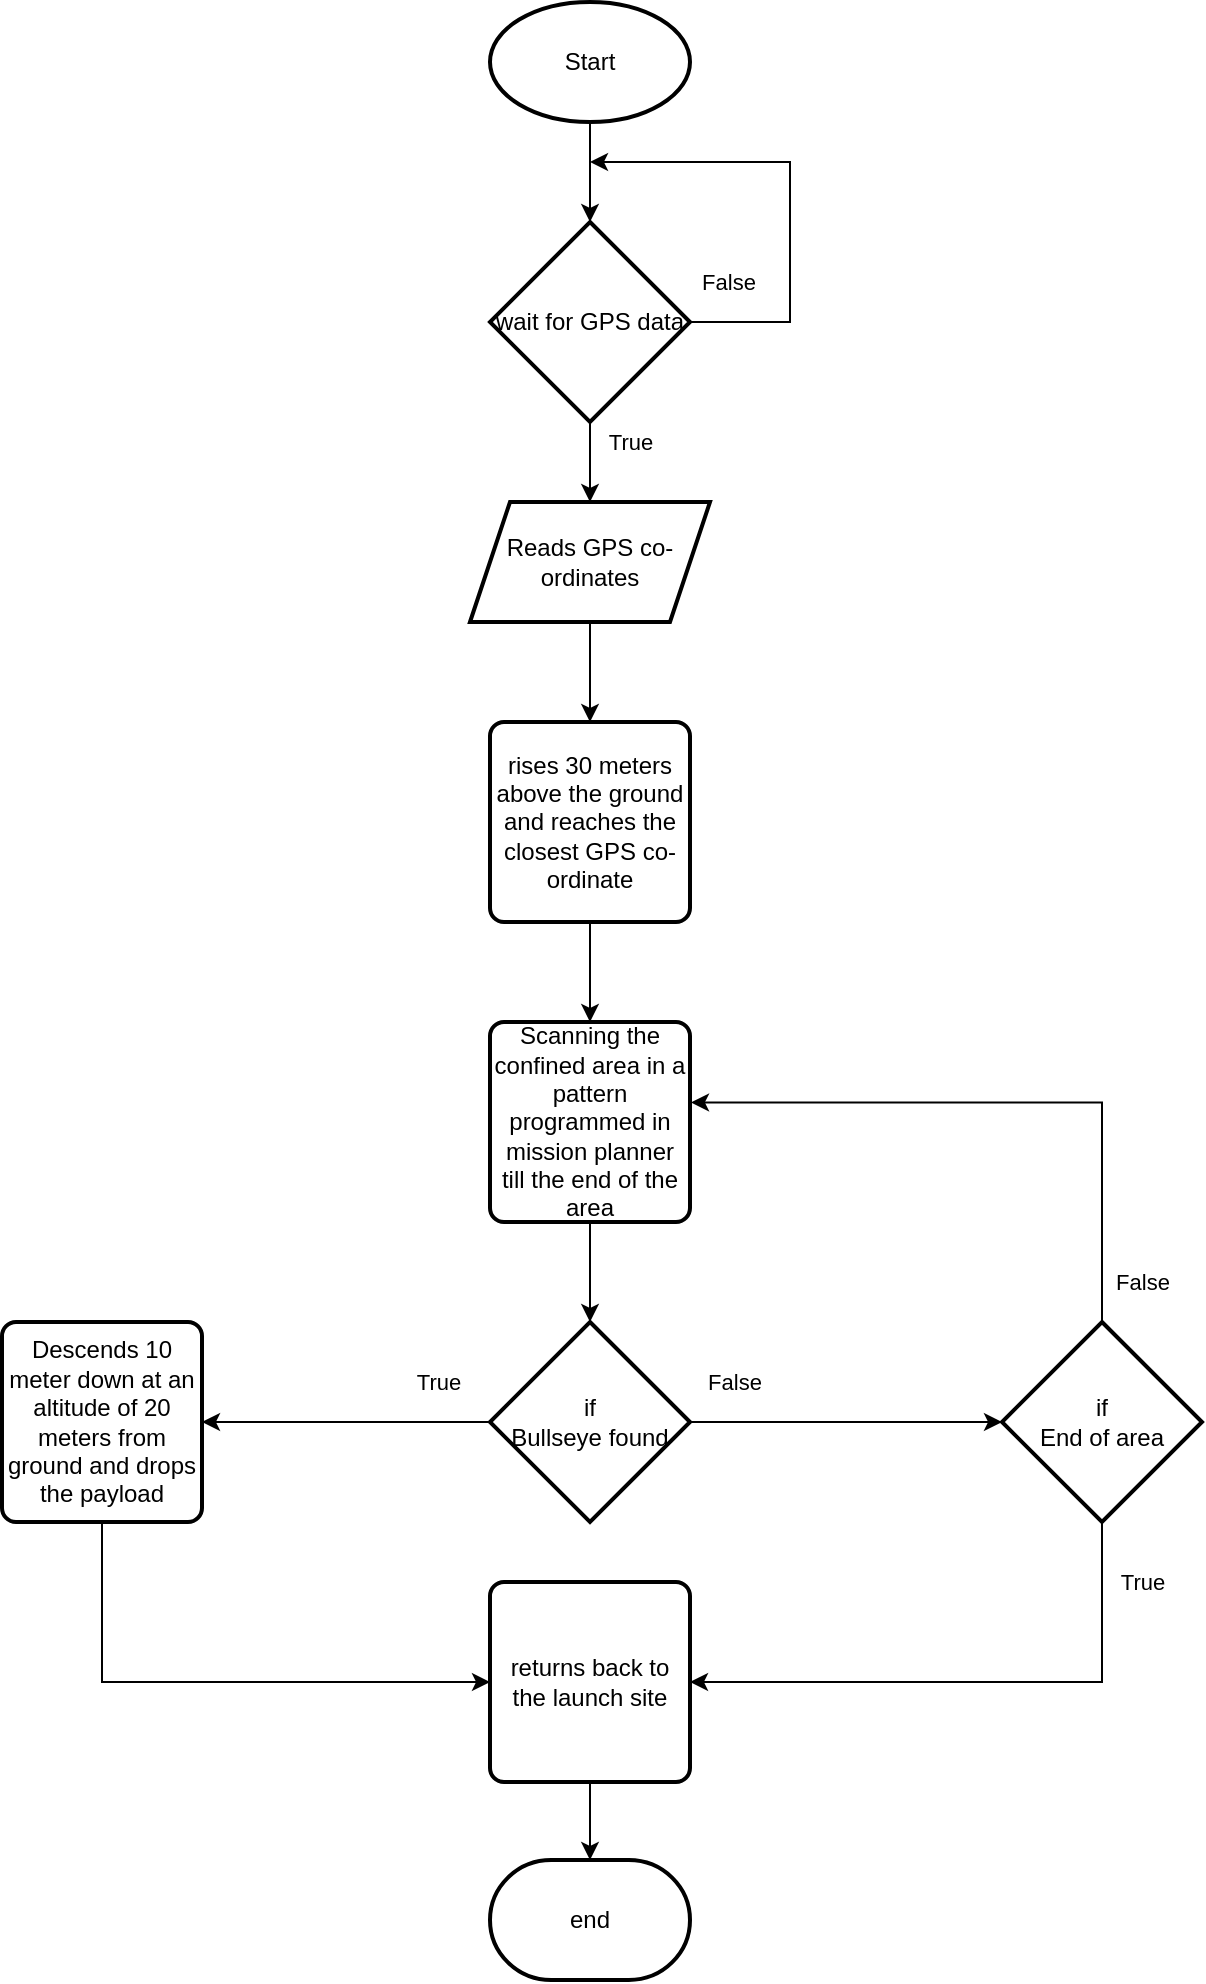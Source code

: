 <mxfile version="19.0.3" type="github">
  <diagram id="MpDYNdVOITt3DCFKjYNN" name="Page-1">
    <mxGraphModel dx="788" dy="434" grid="1" gridSize="10" guides="1" tooltips="1" connect="1" arrows="1" fold="1" page="1" pageScale="1" pageWidth="827" pageHeight="1169" math="0" shadow="0">
      <root>
        <mxCell id="0" />
        <mxCell id="1" parent="0" />
        <mxCell id="eqLPgTAr0_EnZ2apYkRN-5" value="True" style="edgeStyle=orthogonalEdgeStyle;rounded=0;orthogonalLoop=1;jettySize=auto;html=1;startArrow=none;" parent="1" source="eqLPgTAr0_EnZ2apYkRN-40" target="eqLPgTAr0_EnZ2apYkRN-4" edge="1">
          <mxGeometry x="-0.5" y="20" relative="1" as="geometry">
            <mxPoint x="414" y="190" as="sourcePoint" />
            <mxPoint as="offset" />
          </mxGeometry>
        </mxCell>
        <mxCell id="eqLPgTAr0_EnZ2apYkRN-7" value="" style="edgeStyle=orthogonalEdgeStyle;rounded=0;orthogonalLoop=1;jettySize=auto;html=1;entryX=0.5;entryY=0;entryDx=0;entryDy=0;" parent="1" source="eqLPgTAr0_EnZ2apYkRN-4" edge="1" target="eqLPgTAr0_EnZ2apYkRN-24">
          <mxGeometry relative="1" as="geometry">
            <mxPoint x="414" y="390" as="targetPoint" />
          </mxGeometry>
        </mxCell>
        <mxCell id="eqLPgTAr0_EnZ2apYkRN-4" value="Reads GPS co-ordinates" style="shape=parallelogram;perimeter=parallelogramPerimeter;whiteSpace=wrap;html=1;fixedSize=1;strokeWidth=2;" parent="1" vertex="1">
          <mxGeometry x="354" y="260" width="120" height="60" as="geometry" />
        </mxCell>
        <mxCell id="eqLPgTAr0_EnZ2apYkRN-42" value="" style="edgeStyle=orthogonalEdgeStyle;rounded=0;orthogonalLoop=1;jettySize=auto;html=1;" parent="1" source="eqLPgTAr0_EnZ2apYkRN-17" target="eqLPgTAr0_EnZ2apYkRN-40" edge="1">
          <mxGeometry relative="1" as="geometry" />
        </mxCell>
        <mxCell id="eqLPgTAr0_EnZ2apYkRN-17" value="Start" style="strokeWidth=2;html=1;shape=mxgraph.flowchart.start_1;whiteSpace=wrap;" parent="1" vertex="1">
          <mxGeometry x="364" y="10" width="100" height="60" as="geometry" />
        </mxCell>
        <mxCell id="eqLPgTAr0_EnZ2apYkRN-39" value="" style="edgeStyle=orthogonalEdgeStyle;rounded=0;orthogonalLoop=1;jettySize=auto;html=1;" parent="1" source="eqLPgTAr0_EnZ2apYkRN-18" target="eqLPgTAr0_EnZ2apYkRN-38" edge="1">
          <mxGeometry relative="1" as="geometry" />
        </mxCell>
        <mxCell id="eqLPgTAr0_EnZ2apYkRN-18" value="returns back to the launch site" style="rounded=1;whiteSpace=wrap;html=1;absoluteArcSize=1;arcSize=14;strokeWidth=2;" parent="1" vertex="1">
          <mxGeometry x="364" y="800" width="100" height="100" as="geometry" />
        </mxCell>
        <mxCell id="eqLPgTAr0_EnZ2apYkRN-56" style="edgeStyle=orthogonalEdgeStyle;rounded=0;orthogonalLoop=1;jettySize=auto;html=1;entryX=0.5;entryY=0;entryDx=0;entryDy=0;" parent="1" source="eqLPgTAr0_EnZ2apYkRN-24" edge="1" target="eqLPgTAr0_EnZ2apYkRN-34">
          <mxGeometry relative="1" as="geometry">
            <mxPoint x="414" y="560" as="targetPoint" />
          </mxGeometry>
        </mxCell>
        <mxCell id="eqLPgTAr0_EnZ2apYkRN-24" value="rises 30 meters above the ground and reaches the closest GPS co-ordinate" style="rounded=1;whiteSpace=wrap;html=1;absoluteArcSize=1;arcSize=14;strokeWidth=2;" parent="1" vertex="1">
          <mxGeometry x="364" y="370" width="100" height="100" as="geometry" />
        </mxCell>
        <mxCell id="eqLPgTAr0_EnZ2apYkRN-73" style="edgeStyle=orthogonalEdgeStyle;rounded=0;orthogonalLoop=1;jettySize=auto;html=1;entryX=0.5;entryY=0;entryDx=0;entryDy=0;entryPerimeter=0;" parent="1" source="eqLPgTAr0_EnZ2apYkRN-34" target="eqLPgTAr0_EnZ2apYkRN-66" edge="1">
          <mxGeometry relative="1" as="geometry" />
        </mxCell>
        <mxCell id="eqLPgTAr0_EnZ2apYkRN-34" value="Scanning the confined area in a pattern programmed in mission planner till the end of the area" style="rounded=1;whiteSpace=wrap;html=1;absoluteArcSize=1;arcSize=14;strokeWidth=2;" parent="1" vertex="1">
          <mxGeometry x="364" y="520" width="100" height="100" as="geometry" />
        </mxCell>
        <mxCell id="eqLPgTAr0_EnZ2apYkRN-38" value="end" style="strokeWidth=2;html=1;shape=mxgraph.flowchart.terminator;whiteSpace=wrap;" parent="1" vertex="1">
          <mxGeometry x="364" y="939" width="100" height="60" as="geometry" />
        </mxCell>
        <mxCell id="eqLPgTAr0_EnZ2apYkRN-44" value="False" style="edgeStyle=orthogonalEdgeStyle;rounded=0;orthogonalLoop=1;jettySize=auto;html=1;exitX=1;exitY=0.5;exitDx=0;exitDy=0;exitPerimeter=0;" parent="1" source="eqLPgTAr0_EnZ2apYkRN-40" edge="1">
          <mxGeometry x="-0.833" y="20" relative="1" as="geometry">
            <mxPoint x="514" y="180" as="sourcePoint" />
            <mxPoint x="414" y="90" as="targetPoint" />
            <Array as="points">
              <mxPoint x="514" y="170" />
              <mxPoint x="514" y="90" />
            </Array>
            <mxPoint as="offset" />
          </mxGeometry>
        </mxCell>
        <mxCell id="eqLPgTAr0_EnZ2apYkRN-40" value="wait for GPS data" style="strokeWidth=2;html=1;shape=mxgraph.flowchart.decision;whiteSpace=wrap;" parent="1" vertex="1">
          <mxGeometry x="364" y="120" width="100" height="100" as="geometry" />
        </mxCell>
        <mxCell id="eqLPgTAr0_EnZ2apYkRN-41" value="" style="edgeStyle=orthogonalEdgeStyle;rounded=0;orthogonalLoop=1;jettySize=auto;html=1;endArrow=none;" parent="1" target="eqLPgTAr0_EnZ2apYkRN-40" edge="1">
          <mxGeometry relative="1" as="geometry">
            <mxPoint x="414" y="240" as="sourcePoint" />
            <mxPoint x="414" y="270" as="targetPoint" />
            <Array as="points">
              <mxPoint x="414" y="240" />
              <mxPoint x="414" y="240" />
            </Array>
          </mxGeometry>
        </mxCell>
        <mxCell id="eqLPgTAr0_EnZ2apYkRN-75" value="True" style="edgeStyle=orthogonalEdgeStyle;rounded=0;orthogonalLoop=1;jettySize=auto;html=1;entryX=1;entryY=0.5;entryDx=0;entryDy=0;" parent="1" source="eqLPgTAr0_EnZ2apYkRN-66" target="2pTpa38BGVmSsJosTxPD-7" edge="1">
          <mxGeometry x="-0.63" y="-20" relative="1" as="geometry">
            <mxPoint as="offset" />
            <mxPoint x="220" y="760" as="targetPoint" />
          </mxGeometry>
        </mxCell>
        <mxCell id="2pTpa38BGVmSsJosTxPD-4" style="edgeStyle=orthogonalEdgeStyle;rounded=0;orthogonalLoop=1;jettySize=auto;html=1;entryX=0;entryY=0.5;entryDx=0;entryDy=0;entryPerimeter=0;" edge="1" parent="1" source="eqLPgTAr0_EnZ2apYkRN-66" target="2pTpa38BGVmSsJosTxPD-8">
          <mxGeometry relative="1" as="geometry">
            <mxPoint x="620" y="760" as="targetPoint" />
          </mxGeometry>
        </mxCell>
        <mxCell id="2pTpa38BGVmSsJosTxPD-6" value="False" style="edgeLabel;html=1;align=center;verticalAlign=middle;resizable=0;points=[];" vertex="1" connectable="0" parent="2pTpa38BGVmSsJosTxPD-4">
          <mxGeometry x="-0.765" y="-2" relative="1" as="geometry">
            <mxPoint x="3" y="-22" as="offset" />
          </mxGeometry>
        </mxCell>
        <mxCell id="eqLPgTAr0_EnZ2apYkRN-66" value="if&lt;br&gt;Bullseye found" style="strokeWidth=2;html=1;shape=mxgraph.flowchart.decision;whiteSpace=wrap;" parent="1" vertex="1">
          <mxGeometry x="364" y="670" width="100" height="100" as="geometry" />
        </mxCell>
        <mxCell id="2pTpa38BGVmSsJosTxPD-14" style="edgeStyle=orthogonalEdgeStyle;rounded=0;orthogonalLoop=1;jettySize=auto;html=1;entryX=0;entryY=0.5;entryDx=0;entryDy=0;" edge="1" parent="1" source="2pTpa38BGVmSsJosTxPD-7" target="eqLPgTAr0_EnZ2apYkRN-18">
          <mxGeometry relative="1" as="geometry">
            <mxPoint x="310" y="860" as="targetPoint" />
            <Array as="points">
              <mxPoint x="170" y="850" />
            </Array>
          </mxGeometry>
        </mxCell>
        <mxCell id="2pTpa38BGVmSsJosTxPD-7" value="Descends 10 meter down at an altitude of 20 meters from ground and drops the payload" style="rounded=1;whiteSpace=wrap;html=1;absoluteArcSize=1;arcSize=14;strokeWidth=2;" vertex="1" parent="1">
          <mxGeometry x="120" y="670" width="100" height="100" as="geometry" />
        </mxCell>
        <mxCell id="2pTpa38BGVmSsJosTxPD-9" style="edgeStyle=orthogonalEdgeStyle;rounded=0;orthogonalLoop=1;jettySize=auto;html=1;entryX=1.005;entryY=0.402;entryDx=0;entryDy=0;entryPerimeter=0;" edge="1" parent="1" source="2pTpa38BGVmSsJosTxPD-8" target="eqLPgTAr0_EnZ2apYkRN-34">
          <mxGeometry relative="1" as="geometry">
            <mxPoint x="520" y="490" as="targetPoint" />
            <Array as="points">
              <mxPoint x="670" y="560" />
            </Array>
          </mxGeometry>
        </mxCell>
        <mxCell id="2pTpa38BGVmSsJosTxPD-11" value="False" style="edgeLabel;html=1;align=center;verticalAlign=middle;resizable=0;points=[];" vertex="1" connectable="0" parent="2pTpa38BGVmSsJosTxPD-9">
          <mxGeometry x="-0.869" y="-1" relative="1" as="geometry">
            <mxPoint x="19" as="offset" />
          </mxGeometry>
        </mxCell>
        <mxCell id="2pTpa38BGVmSsJosTxPD-12" style="edgeStyle=orthogonalEdgeStyle;rounded=0;orthogonalLoop=1;jettySize=auto;html=1;entryX=1;entryY=0.5;entryDx=0;entryDy=0;" edge="1" parent="1" source="2pTpa38BGVmSsJosTxPD-8" target="eqLPgTAr0_EnZ2apYkRN-18">
          <mxGeometry relative="1" as="geometry">
            <mxPoint x="620" y="850" as="targetPoint" />
            <Array as="points">
              <mxPoint x="670" y="850" />
            </Array>
          </mxGeometry>
        </mxCell>
        <mxCell id="2pTpa38BGVmSsJosTxPD-13" value="True" style="edgeLabel;html=1;align=center;verticalAlign=middle;resizable=0;points=[];" vertex="1" connectable="0" parent="2pTpa38BGVmSsJosTxPD-12">
          <mxGeometry x="-0.818" y="1" relative="1" as="geometry">
            <mxPoint x="19" y="4" as="offset" />
          </mxGeometry>
        </mxCell>
        <mxCell id="2pTpa38BGVmSsJosTxPD-8" value="if&lt;br&gt;End of area" style="strokeWidth=2;html=1;shape=mxgraph.flowchart.decision;whiteSpace=wrap;" vertex="1" parent="1">
          <mxGeometry x="620" y="670" width="100" height="100" as="geometry" />
        </mxCell>
      </root>
    </mxGraphModel>
  </diagram>
</mxfile>
